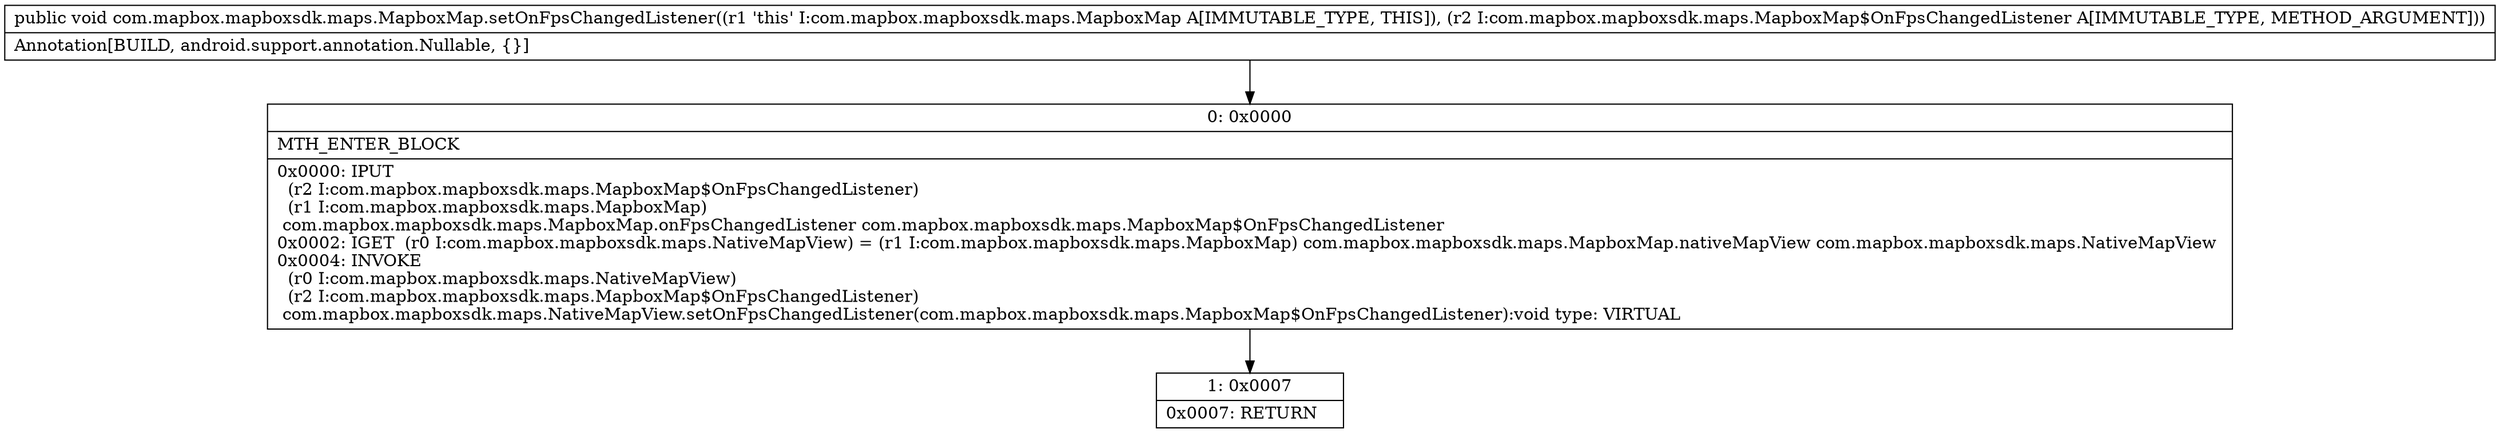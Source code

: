 digraph "CFG forcom.mapbox.mapboxsdk.maps.MapboxMap.setOnFpsChangedListener(Lcom\/mapbox\/mapboxsdk\/maps\/MapboxMap$OnFpsChangedListener;)V" {
Node_0 [shape=record,label="{0\:\ 0x0000|MTH_ENTER_BLOCK\l|0x0000: IPUT  \l  (r2 I:com.mapbox.mapboxsdk.maps.MapboxMap$OnFpsChangedListener)\l  (r1 I:com.mapbox.mapboxsdk.maps.MapboxMap)\l com.mapbox.mapboxsdk.maps.MapboxMap.onFpsChangedListener com.mapbox.mapboxsdk.maps.MapboxMap$OnFpsChangedListener \l0x0002: IGET  (r0 I:com.mapbox.mapboxsdk.maps.NativeMapView) = (r1 I:com.mapbox.mapboxsdk.maps.MapboxMap) com.mapbox.mapboxsdk.maps.MapboxMap.nativeMapView com.mapbox.mapboxsdk.maps.NativeMapView \l0x0004: INVOKE  \l  (r0 I:com.mapbox.mapboxsdk.maps.NativeMapView)\l  (r2 I:com.mapbox.mapboxsdk.maps.MapboxMap$OnFpsChangedListener)\l com.mapbox.mapboxsdk.maps.NativeMapView.setOnFpsChangedListener(com.mapbox.mapboxsdk.maps.MapboxMap$OnFpsChangedListener):void type: VIRTUAL \l}"];
Node_1 [shape=record,label="{1\:\ 0x0007|0x0007: RETURN   \l}"];
MethodNode[shape=record,label="{public void com.mapbox.mapboxsdk.maps.MapboxMap.setOnFpsChangedListener((r1 'this' I:com.mapbox.mapboxsdk.maps.MapboxMap A[IMMUTABLE_TYPE, THIS]), (r2 I:com.mapbox.mapboxsdk.maps.MapboxMap$OnFpsChangedListener A[IMMUTABLE_TYPE, METHOD_ARGUMENT]))  | Annotation[BUILD, android.support.annotation.Nullable, \{\}]\l}"];
MethodNode -> Node_0;
Node_0 -> Node_1;
}

